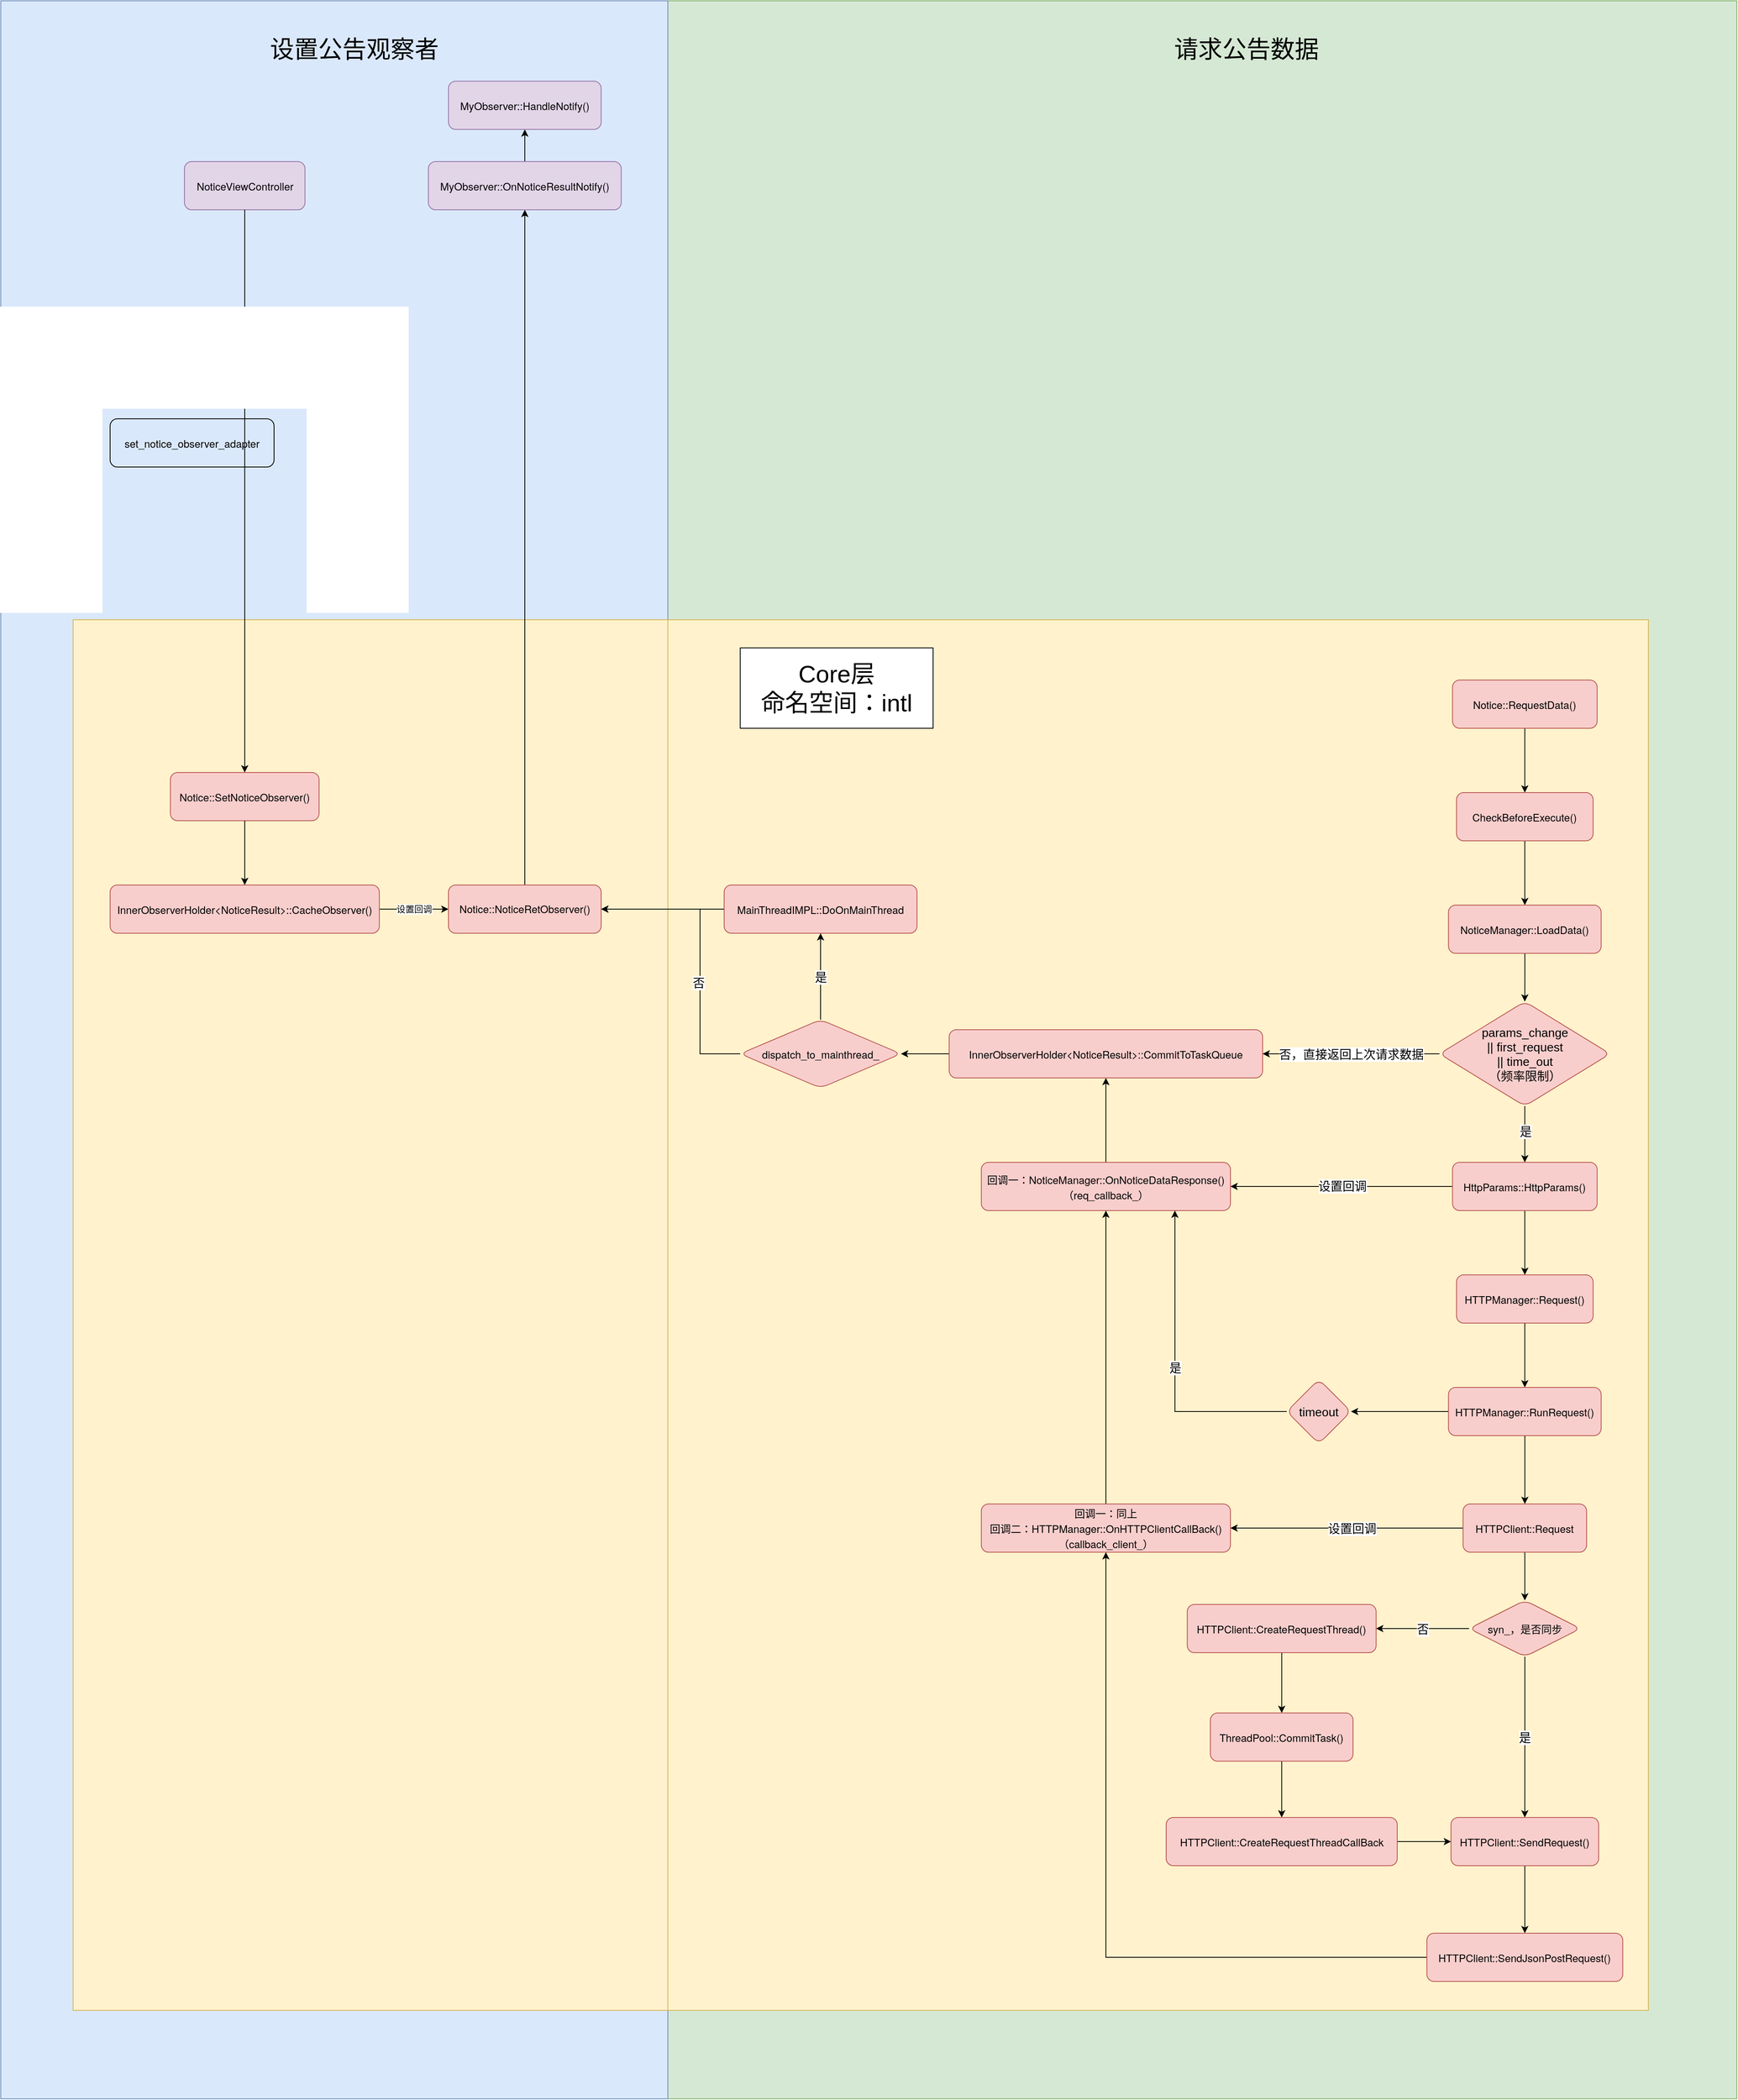 <mxfile version="16.2.2" type="github">
  <diagram id="6XFbxVQVuKEcNsSUs57a" name="Page-1">
    <mxGraphModel dx="2969" dy="2679" grid="1" gridSize="10" guides="1" tooltips="1" connect="1" arrows="1" fold="1" page="1" pageScale="1" pageWidth="827" pageHeight="1169" math="0" shadow="0">
      <root>
        <mxCell id="0" />
        <mxCell id="1" parent="0" />
        <mxCell id="9o9Hv40ZOTva89XY0RwB-3" value="" style="rounded=0;whiteSpace=wrap;html=1;fillColor=#d5e8d4;strokeColor=#82b366;" vertex="1" parent="1">
          <mxGeometry x="720" y="-710" width="1330" height="2610" as="geometry" />
        </mxCell>
        <mxCell id="9o9Hv40ZOTva89XY0RwB-6" value="" style="rounded=0;whiteSpace=wrap;html=1;fontSize=30;fillColor=#fff2cc;strokeColor=#d6b656;" vertex="1" parent="1">
          <mxGeometry x="720" y="60" width="1220" height="1730" as="geometry" />
        </mxCell>
        <mxCell id="9o9Hv40ZOTva89XY0RwB-2" value="" style="rounded=0;whiteSpace=wrap;html=1;fillColor=#dae8fc;strokeColor=#6c8ebf;" vertex="1" parent="1">
          <mxGeometry x="-110" y="-710" width="830" height="2610" as="geometry" />
        </mxCell>
        <mxCell id="fM-EarZWubq1FICwGO90-23" value="" style="group;fillColor=#fff2cc;strokeColor=#d6b656;container=0;" parent="1" vertex="1" connectable="0">
          <mxGeometry x="-20" y="60" width="740" height="1730" as="geometry" />
        </mxCell>
        <mxCell id="fM-EarZWubq1FICwGO90-13" value="设置回调" style="edgeStyle=orthogonalEdgeStyle;rounded=0;orthogonalLoop=1;jettySize=auto;html=1;" parent="1" source="fM-EarZWubq1FICwGO90-6" target="fM-EarZWubq1FICwGO90-12" edge="1">
          <mxGeometry relative="1" as="geometry" />
        </mxCell>
        <mxCell id="fM-EarZWubq1FICwGO90-15" value="" style="edgeStyle=orthogonalEdgeStyle;rounded=0;orthogonalLoop=1;jettySize=auto;html=1;" parent="1" source="fM-EarZWubq1FICwGO90-12" target="fM-EarZWubq1FICwGO90-14" edge="1">
          <mxGeometry relative="1" as="geometry" />
        </mxCell>
        <mxCell id="fM-EarZWubq1FICwGO90-12" value="&lt;span style=&quot;font-family: &amp;#34;helvetica neue&amp;#34; ; font-size: 13px&quot;&gt;Notice::NoticeRetObserver()&lt;/span&gt;" style="whiteSpace=wrap;html=1;rounded=1;fillColor=#f8cecc;strokeColor=#b85450;" parent="1" vertex="1">
          <mxGeometry x="447" y="390" width="190" height="60" as="geometry" />
        </mxCell>
        <mxCell id="fM-EarZWubq1FICwGO90-17" value="" style="edgeStyle=orthogonalEdgeStyle;rounded=0;orthogonalLoop=1;jettySize=auto;html=1;" parent="1" source="fM-EarZWubq1FICwGO90-14" target="fM-EarZWubq1FICwGO90-16" edge="1">
          <mxGeometry relative="1" as="geometry" />
        </mxCell>
        <mxCell id="fM-EarZWubq1FICwGO90-14" value="&lt;p style=&quot;margin: 0px ; font-stretch: normal ; font-size: 13px ; line-height: normal ; font-family: &amp;#34;helvetica neue&amp;#34;&quot;&gt;MyObserver::OnNoticeResultNotify()&lt;/p&gt;" style="whiteSpace=wrap;html=1;rounded=1;fillColor=#e1d5e7;strokeColor=#9673a6;" parent="1" vertex="1">
          <mxGeometry x="422" y="-510" width="240" height="60" as="geometry" />
        </mxCell>
        <mxCell id="fM-EarZWubq1FICwGO90-16" value="&lt;p style=&quot;margin: 0px ; font-stretch: normal ; font-size: 13px ; line-height: normal ; font-family: &amp;#34;helvetica neue&amp;#34;&quot;&gt;MyObserver::HandleNotify()&lt;/p&gt;" style="whiteSpace=wrap;html=1;rounded=1;fillColor=#e1d5e7;strokeColor=#9673a6;" parent="1" vertex="1">
          <mxGeometry x="447" y="-610" width="190" height="60" as="geometry" />
        </mxCell>
        <mxCell id="fM-EarZWubq1FICwGO90-22" value="设置公告观察者" style="text;html=1;strokeColor=none;fillColor=none;align=center;verticalAlign=middle;whiteSpace=wrap;rounded=0;fontSize=30;" parent="1" vertex="1">
          <mxGeometry x="200" y="-690" width="260" height="80" as="geometry" />
        </mxCell>
        <mxCell id="fM-EarZWubq1FICwGO90-24" value="请求公告数据" style="text;html=1;strokeColor=none;fillColor=none;align=center;verticalAlign=middle;whiteSpace=wrap;rounded=0;fontSize=30;" parent="1" vertex="1">
          <mxGeometry x="1310" y="-690" width="260" height="80" as="geometry" />
        </mxCell>
        <mxCell id="fM-EarZWubq1FICwGO90-27" value="" style="edgeStyle=orthogonalEdgeStyle;rounded=0;orthogonalLoop=1;jettySize=auto;html=1;fontSize=15;" parent="1" source="fM-EarZWubq1FICwGO90-25" target="fM-EarZWubq1FICwGO90-26" edge="1">
          <mxGeometry relative="1" as="geometry" />
        </mxCell>
        <mxCell id="fM-EarZWubq1FICwGO90-25" value="&lt;p style=&quot;margin: 0px ; font-stretch: normal ; font-size: 13px ; line-height: normal ; font-family: &amp;#34;helvetica neue&amp;#34;&quot;&gt;Notice::RequestData()&lt;/p&gt;" style="rounded=1;whiteSpace=wrap;html=1;fontSize=15;fillColor=#f8cecc;strokeColor=#b85450;" parent="1" vertex="1">
          <mxGeometry x="1696.25" y="135" width="180" height="60" as="geometry" />
        </mxCell>
        <mxCell id="fM-EarZWubq1FICwGO90-29" value="" style="edgeStyle=orthogonalEdgeStyle;rounded=0;orthogonalLoop=1;jettySize=auto;html=1;fontSize=15;" parent="1" source="fM-EarZWubq1FICwGO90-26" target="fM-EarZWubq1FICwGO90-28" edge="1">
          <mxGeometry relative="1" as="geometry" />
        </mxCell>
        <mxCell id="fM-EarZWubq1FICwGO90-26" value="&lt;p style=&quot;margin: 0px ; font-stretch: normal ; font-size: 13px ; line-height: normal ; font-family: &amp;#34;helvetica neue&amp;#34;&quot;&gt;CheckBeforeExecute()&lt;/p&gt;" style="whiteSpace=wrap;html=1;fontSize=15;rounded=1;fillColor=#f8cecc;strokeColor=#b85450;" parent="1" vertex="1">
          <mxGeometry x="1701.25" y="275" width="170" height="60" as="geometry" />
        </mxCell>
        <mxCell id="fM-EarZWubq1FICwGO90-286" value="" style="edgeStyle=orthogonalEdgeStyle;rounded=0;orthogonalLoop=1;jettySize=auto;html=1;fontSize=15;" parent="1" source="fM-EarZWubq1FICwGO90-28" target="fM-EarZWubq1FICwGO90-285" edge="1">
          <mxGeometry relative="1" as="geometry" />
        </mxCell>
        <mxCell id="fM-EarZWubq1FICwGO90-28" value="&lt;p style=&quot;margin: 0px ; font-stretch: normal ; font-size: 13px ; line-height: normal ; font-family: &amp;#34;helvetica neue&amp;#34;&quot;&gt;NoticeManager::LoadData()&lt;/p&gt;" style="whiteSpace=wrap;html=1;fontSize=15;rounded=1;fillColor=#f8cecc;strokeColor=#b85450;" parent="1" vertex="1">
          <mxGeometry x="1691.25" y="415" width="190" height="60" as="geometry" />
        </mxCell>
        <mxCell id="fM-EarZWubq1FICwGO90-33" value="" style="edgeStyle=orthogonalEdgeStyle;rounded=0;orthogonalLoop=1;jettySize=auto;html=1;fontSize=15;" parent="1" source="fM-EarZWubq1FICwGO90-30" target="fM-EarZWubq1FICwGO90-32" edge="1">
          <mxGeometry relative="1" as="geometry" />
        </mxCell>
        <mxCell id="fM-EarZWubq1FICwGO90-35" value="设置回调" style="edgeLabel;html=1;align=center;verticalAlign=middle;resizable=0;points=[];fontSize=15;" parent="fM-EarZWubq1FICwGO90-33" vertex="1" connectable="0">
          <mxGeometry y="-1" relative="1" as="geometry">
            <mxPoint as="offset" />
          </mxGeometry>
        </mxCell>
        <mxCell id="fM-EarZWubq1FICwGO90-37" value="" style="edgeStyle=orthogonalEdgeStyle;rounded=0;orthogonalLoop=1;jettySize=auto;html=1;fontSize=15;" parent="1" source="fM-EarZWubq1FICwGO90-30" target="fM-EarZWubq1FICwGO90-36" edge="1">
          <mxGeometry relative="1" as="geometry" />
        </mxCell>
        <mxCell id="fM-EarZWubq1FICwGO90-30" value="&lt;p style=&quot;margin: 0px ; font-stretch: normal ; font-size: 13px ; line-height: normal ; font-family: &amp;#34;helvetica neue&amp;#34;&quot;&gt;HttpParams::HttpParams()&lt;/p&gt;" style="whiteSpace=wrap;html=1;fontSize=15;rounded=1;fillColor=#f8cecc;strokeColor=#b85450;" parent="1" vertex="1">
          <mxGeometry x="1696.25" y="735" width="180" height="60" as="geometry" />
        </mxCell>
        <mxCell id="fM-EarZWubq1FICwGO90-327" style="edgeStyle=orthogonalEdgeStyle;rounded=0;orthogonalLoop=1;jettySize=auto;html=1;exitX=0.5;exitY=0;exitDx=0;exitDy=0;entryX=0.5;entryY=1;entryDx=0;entryDy=0;fontSize=15;" parent="1" source="fM-EarZWubq1FICwGO90-32" target="fM-EarZWubq1FICwGO90-289" edge="1">
          <mxGeometry relative="1" as="geometry" />
        </mxCell>
        <mxCell id="fM-EarZWubq1FICwGO90-32" value="&lt;p style=&quot;margin: 0px ; font-stretch: normal ; font-size: 13px ; line-height: normal ; font-family: &amp;#34;helvetica neue&amp;#34;&quot;&gt;回调一：NoticeManager::OnNoticeDataResponse()（&lt;span style=&quot;font-family: &amp;#34;helvetica neue&amp;#34;&quot;&gt;req_callback_&lt;/span&gt;）&lt;/p&gt;" style="whiteSpace=wrap;html=1;fontSize=15;rounded=1;fillColor=#f8cecc;strokeColor=#b85450;" parent="1" vertex="1">
          <mxGeometry x="1110.0" y="735" width="310" height="60" as="geometry" />
        </mxCell>
        <mxCell id="fM-EarZWubq1FICwGO90-280" value="" style="edgeStyle=orthogonalEdgeStyle;rounded=0;orthogonalLoop=1;jettySize=auto;html=1;fontSize=15;" parent="1" source="fM-EarZWubq1FICwGO90-36" target="fM-EarZWubq1FICwGO90-279" edge="1">
          <mxGeometry relative="1" as="geometry" />
        </mxCell>
        <mxCell id="fM-EarZWubq1FICwGO90-36" value="&lt;p style=&quot;margin: 0px ; font-stretch: normal ; font-size: 13px ; line-height: normal ; font-family: &amp;#34;helvetica neue&amp;#34;&quot;&gt;HTTPManager::Request()&lt;/p&gt;" style="whiteSpace=wrap;html=1;fontSize=15;rounded=1;fillColor=#f8cecc;strokeColor=#b85450;" parent="1" vertex="1">
          <mxGeometry x="1701.25" y="875" width="170" height="60" as="geometry" />
        </mxCell>
        <mxCell id="fM-EarZWubq1FICwGO90-282" value="" style="edgeStyle=orthogonalEdgeStyle;rounded=0;orthogonalLoop=1;jettySize=auto;html=1;fontSize=15;" parent="1" source="fM-EarZWubq1FICwGO90-279" target="fM-EarZWubq1FICwGO90-281" edge="1">
          <mxGeometry relative="1" as="geometry" />
        </mxCell>
        <mxCell id="fM-EarZWubq1FICwGO90-303" value="" style="edgeStyle=orthogonalEdgeStyle;rounded=0;orthogonalLoop=1;jettySize=auto;html=1;fontSize=15;" parent="1" source="fM-EarZWubq1FICwGO90-279" target="fM-EarZWubq1FICwGO90-302" edge="1">
          <mxGeometry relative="1" as="geometry" />
        </mxCell>
        <mxCell id="fM-EarZWubq1FICwGO90-279" value="&lt;p style=&quot;margin: 0px ; font-stretch: normal ; font-size: 13px ; line-height: normal ; font-family: &amp;#34;helvetica neue&amp;#34;&quot;&gt;HTTPManager::RunRequest()&lt;/p&gt;" style="whiteSpace=wrap;html=1;fontSize=15;rounded=1;fillColor=#f8cecc;strokeColor=#b85450;" parent="1" vertex="1">
          <mxGeometry x="1691.25" y="1015" width="190" height="60" as="geometry" />
        </mxCell>
        <mxCell id="fM-EarZWubq1FICwGO90-283" value="是" style="edgeStyle=orthogonalEdgeStyle;rounded=0;orthogonalLoop=1;jettySize=auto;html=1;exitX=0;exitY=0.5;exitDx=0;exitDy=0;fontSize=15;entryX=0.777;entryY=1;entryDx=0;entryDy=0;entryPerimeter=0;" parent="1" source="fM-EarZWubq1FICwGO90-281" target="fM-EarZWubq1FICwGO90-32" edge="1">
          <mxGeometry relative="1" as="geometry">
            <mxPoint x="1350" y="810" as="targetPoint" />
            <Array as="points">
              <mxPoint x="1351" y="1045" />
            </Array>
          </mxGeometry>
        </mxCell>
        <mxCell id="fM-EarZWubq1FICwGO90-281" value="timeout" style="rhombus;whiteSpace=wrap;html=1;fontSize=15;rounded=1;fillColor=#f8cecc;strokeColor=#b85450;" parent="1" vertex="1">
          <mxGeometry x="1490" y="1005" width="80" height="80" as="geometry" />
        </mxCell>
        <mxCell id="fM-EarZWubq1FICwGO90-287" style="edgeStyle=orthogonalEdgeStyle;rounded=0;orthogonalLoop=1;jettySize=auto;html=1;exitX=0.5;exitY=1;exitDx=0;exitDy=0;entryX=0.5;entryY=0;entryDx=0;entryDy=0;fontSize=15;" parent="1" source="fM-EarZWubq1FICwGO90-285" target="fM-EarZWubq1FICwGO90-30" edge="1">
          <mxGeometry relative="1" as="geometry" />
        </mxCell>
        <mxCell id="fM-EarZWubq1FICwGO90-288" value="是" style="edgeLabel;html=1;align=center;verticalAlign=middle;resizable=0;points=[];fontSize=15;" parent="fM-EarZWubq1FICwGO90-287" vertex="1" connectable="0">
          <mxGeometry x="-0.125" y="2" relative="1" as="geometry">
            <mxPoint x="-2" as="offset" />
          </mxGeometry>
        </mxCell>
        <mxCell id="fM-EarZWubq1FICwGO90-290" value="否，直接返回上次请求数据" style="edgeStyle=orthogonalEdgeStyle;rounded=0;orthogonalLoop=1;jettySize=auto;html=1;fontSize=15;" parent="1" source="fM-EarZWubq1FICwGO90-285" target="fM-EarZWubq1FICwGO90-289" edge="1">
          <mxGeometry relative="1" as="geometry" />
        </mxCell>
        <mxCell id="fM-EarZWubq1FICwGO90-285" value="params_change &lt;br&gt;||&amp;nbsp;first_request &lt;br&gt;|| time_out&lt;br&gt;（频率限制）" style="rhombus;whiteSpace=wrap;html=1;fontSize=15;rounded=1;fillColor=#f8cecc;strokeColor=#b85450;" parent="1" vertex="1">
          <mxGeometry x="1680" y="535" width="212.5" height="130" as="geometry" />
        </mxCell>
        <mxCell id="fM-EarZWubq1FICwGO90-293" value="" style="edgeStyle=orthogonalEdgeStyle;rounded=0;orthogonalLoop=1;jettySize=auto;html=1;fontSize=15;exitX=0;exitY=0.5;exitDx=0;exitDy=0;" parent="1" source="fM-EarZWubq1FICwGO90-289" target="fM-EarZWubq1FICwGO90-292" edge="1">
          <mxGeometry relative="1" as="geometry">
            <mxPoint x="1060" y="600" as="sourcePoint" />
          </mxGeometry>
        </mxCell>
        <mxCell id="fM-EarZWubq1FICwGO90-289" value="&lt;p style=&quot;margin: 0px ; font-stretch: normal ; font-size: 13px ; line-height: normal ; font-family: &amp;#34;helvetica neue&amp;#34;&quot;&gt;InnerObserverHolder&amp;lt;NoticeResult&amp;gt;::CommitToTaskQueue&lt;/p&gt;" style="whiteSpace=wrap;html=1;fontSize=15;rounded=1;fillColor=#f8cecc;strokeColor=#b85450;" parent="1" vertex="1">
          <mxGeometry x="1070" y="570" width="390" height="60" as="geometry" />
        </mxCell>
        <mxCell id="fM-EarZWubq1FICwGO90-296" value="是" style="edgeStyle=orthogonalEdgeStyle;rounded=0;orthogonalLoop=1;jettySize=auto;html=1;fontSize=15;" parent="1" source="fM-EarZWubq1FICwGO90-292" target="fM-EarZWubq1FICwGO90-295" edge="1">
          <mxGeometry relative="1" as="geometry" />
        </mxCell>
        <mxCell id="fM-EarZWubq1FICwGO90-299" style="edgeStyle=orthogonalEdgeStyle;rounded=0;orthogonalLoop=1;jettySize=auto;html=1;exitX=0;exitY=0.5;exitDx=0;exitDy=0;entryX=1;entryY=0.5;entryDx=0;entryDy=0;fontSize=15;" parent="1" source="fM-EarZWubq1FICwGO90-292" target="fM-EarZWubq1FICwGO90-12" edge="1">
          <mxGeometry relative="1" as="geometry">
            <Array as="points">
              <mxPoint x="760" y="600" />
              <mxPoint x="760" y="420" />
            </Array>
          </mxGeometry>
        </mxCell>
        <mxCell id="fM-EarZWubq1FICwGO90-301" value="否" style="edgeLabel;html=1;align=center;verticalAlign=middle;resizable=0;points=[];fontSize=15;" parent="fM-EarZWubq1FICwGO90-299" vertex="1" connectable="0">
          <mxGeometry x="-0.703" y="-2" relative="1" as="geometry">
            <mxPoint x="-4" y="-87" as="offset" />
          </mxGeometry>
        </mxCell>
        <mxCell id="fM-EarZWubq1FICwGO90-292" value="&lt;p style=&quot;margin: 0px ; font-stretch: normal ; font-size: 13px ; line-height: normal ; font-family: &amp;#34;helvetica neue&amp;#34;&quot;&gt;dispatch_to_mainthread_&lt;/p&gt;" style="rhombus;whiteSpace=wrap;html=1;fontSize=15;rounded=1;fillColor=#f8cecc;strokeColor=#b85450;" parent="1" vertex="1">
          <mxGeometry x="810" y="557.5" width="200" height="85" as="geometry" />
        </mxCell>
        <mxCell id="fM-EarZWubq1FICwGO90-298" style="edgeStyle=orthogonalEdgeStyle;rounded=0;orthogonalLoop=1;jettySize=auto;html=1;exitX=0;exitY=0.5;exitDx=0;exitDy=0;entryX=1;entryY=0.5;entryDx=0;entryDy=0;fontSize=15;" parent="1" source="fM-EarZWubq1FICwGO90-295" target="fM-EarZWubq1FICwGO90-12" edge="1">
          <mxGeometry relative="1" as="geometry" />
        </mxCell>
        <mxCell id="fM-EarZWubq1FICwGO90-295" value="&lt;p style=&quot;margin: 0px ; font-stretch: normal ; font-size: 13px ; line-height: normal ; font-family: &amp;#34;helvetica neue&amp;#34;&quot;&gt;MainThreadIMPL::DoOnMainThread&lt;/p&gt;" style="whiteSpace=wrap;html=1;fontSize=15;rounded=1;fillColor=#f8cecc;strokeColor=#b85450;" parent="1" vertex="1">
          <mxGeometry x="790" y="390" width="240" height="60" as="geometry" />
        </mxCell>
        <mxCell id="fM-EarZWubq1FICwGO90-305" value="" style="edgeStyle=orthogonalEdgeStyle;rounded=0;orthogonalLoop=1;jettySize=auto;html=1;fontSize=15;" parent="1" source="fM-EarZWubq1FICwGO90-302" target="fM-EarZWubq1FICwGO90-304" edge="1">
          <mxGeometry relative="1" as="geometry" />
        </mxCell>
        <mxCell id="fM-EarZWubq1FICwGO90-306" value="设置回调" style="edgeLabel;html=1;align=center;verticalAlign=middle;resizable=0;points=[];fontSize=15;" parent="fM-EarZWubq1FICwGO90-305" vertex="1" connectable="0">
          <mxGeometry x="-0.074" y="-2" relative="1" as="geometry">
            <mxPoint x="-5" y="2" as="offset" />
          </mxGeometry>
        </mxCell>
        <mxCell id="fM-EarZWubq1FICwGO90-309" value="" style="edgeStyle=orthogonalEdgeStyle;rounded=0;orthogonalLoop=1;jettySize=auto;html=1;fontSize=15;" parent="1" source="fM-EarZWubq1FICwGO90-302" target="fM-EarZWubq1FICwGO90-308" edge="1">
          <mxGeometry relative="1" as="geometry" />
        </mxCell>
        <mxCell id="fM-EarZWubq1FICwGO90-302" value="&lt;p style=&quot;margin: 0px ; font-stretch: normal ; font-size: 13px ; line-height: normal ; font-family: &amp;#34;helvetica neue&amp;#34;&quot;&gt;HTTPClient::Request&lt;/p&gt;" style="whiteSpace=wrap;html=1;fontSize=15;rounded=1;fillColor=#f8cecc;strokeColor=#b85450;" parent="1" vertex="1">
          <mxGeometry x="1709.39" y="1160" width="153.75" height="60" as="geometry" />
        </mxCell>
        <mxCell id="fM-EarZWubq1FICwGO90-316" style="edgeStyle=orthogonalEdgeStyle;rounded=0;orthogonalLoop=1;jettySize=auto;html=1;exitX=0.5;exitY=0;exitDx=0;exitDy=0;entryX=0.5;entryY=1;entryDx=0;entryDy=0;fontSize=15;" parent="1" source="fM-EarZWubq1FICwGO90-304" target="fM-EarZWubq1FICwGO90-32" edge="1">
          <mxGeometry relative="1" as="geometry" />
        </mxCell>
        <mxCell id="fM-EarZWubq1FICwGO90-304" value="&lt;p style=&quot;margin: 0px ; font-stretch: normal ; font-size: 13px ; line-height: normal ; font-family: &amp;#34;helvetica neue&amp;#34;&quot;&gt;回调一：同上&lt;/p&gt;&lt;p style=&quot;margin: 0px ; font-stretch: normal ; font-size: 13px ; line-height: normal ; font-family: &amp;#34;helvetica neue&amp;#34;&quot;&gt;回调二：HTTPManager::OnHTTPClientCallBack()（&lt;span style=&quot;font-family: &amp;#34;helvetica neue&amp;#34;&quot;&gt;callback_client_&lt;/span&gt;）&lt;/p&gt;" style="whiteSpace=wrap;html=1;fontSize=15;rounded=1;fillColor=#f8cecc;strokeColor=#b85450;" parent="1" vertex="1">
          <mxGeometry x="1110" y="1160" width="309.99" height="60" as="geometry" />
        </mxCell>
        <mxCell id="fM-EarZWubq1FICwGO90-311" value="是" style="edgeStyle=orthogonalEdgeStyle;rounded=0;orthogonalLoop=1;jettySize=auto;html=1;fontSize=15;" parent="1" source="fM-EarZWubq1FICwGO90-308" target="fM-EarZWubq1FICwGO90-310" edge="1">
          <mxGeometry relative="1" as="geometry" />
        </mxCell>
        <mxCell id="fM-EarZWubq1FICwGO90-313" value="否" style="edgeStyle=orthogonalEdgeStyle;rounded=0;orthogonalLoop=1;jettySize=auto;html=1;fontSize=15;" parent="1" source="fM-EarZWubq1FICwGO90-308" target="fM-EarZWubq1FICwGO90-312" edge="1">
          <mxGeometry relative="1" as="geometry" />
        </mxCell>
        <mxCell id="fM-EarZWubq1FICwGO90-308" value="&lt;p style=&quot;margin: 0px ; font-stretch: normal ; font-size: 13px ; line-height: normal ; font-family: &amp;#34;helvetica neue&amp;#34;&quot;&gt;syn_，是否同步&lt;/p&gt;" style="rhombus;whiteSpace=wrap;html=1;fontSize=15;rounded=1;fillColor=#f8cecc;strokeColor=#b85450;" parent="1" vertex="1">
          <mxGeometry x="1716.88" y="1280" width="138.75" height="70" as="geometry" />
        </mxCell>
        <mxCell id="fM-EarZWubq1FICwGO90-315" value="" style="edgeStyle=orthogonalEdgeStyle;rounded=0;orthogonalLoop=1;jettySize=auto;html=1;fontSize=15;" parent="1" source="fM-EarZWubq1FICwGO90-310" target="fM-EarZWubq1FICwGO90-314" edge="1">
          <mxGeometry relative="1" as="geometry" />
        </mxCell>
        <mxCell id="fM-EarZWubq1FICwGO90-310" value="&lt;p style=&quot;margin: 0px ; font-stretch: normal ; font-size: 13px ; line-height: normal ; font-family: &amp;#34;helvetica neue&amp;#34;&quot;&gt;HTTPClient::SendRequest()&lt;/p&gt;" style="whiteSpace=wrap;html=1;fontSize=15;rounded=1;fillColor=#f8cecc;strokeColor=#b85450;" parent="1" vertex="1">
          <mxGeometry x="1694.4" y="1550" width="183.74" height="60" as="geometry" />
        </mxCell>
        <mxCell id="fM-EarZWubq1FICwGO90-321" value="" style="edgeStyle=orthogonalEdgeStyle;rounded=0;orthogonalLoop=1;jettySize=auto;html=1;fontSize=15;" parent="1" source="fM-EarZWubq1FICwGO90-312" target="fM-EarZWubq1FICwGO90-320" edge="1">
          <mxGeometry relative="1" as="geometry" />
        </mxCell>
        <mxCell id="fM-EarZWubq1FICwGO90-312" value="&lt;p style=&quot;margin: 0px ; font-stretch: normal ; font-size: 13px ; line-height: normal ; font-family: &amp;#34;helvetica neue&amp;#34;&quot;&gt;HTTPClient::CreateRequestThread()&lt;/p&gt;" style="whiteSpace=wrap;html=1;fontSize=15;rounded=1;fillColor=#f8cecc;strokeColor=#b85450;" parent="1" vertex="1">
          <mxGeometry x="1366.26" y="1285" width="234.99" height="60" as="geometry" />
        </mxCell>
        <mxCell id="fM-EarZWubq1FICwGO90-319" style="edgeStyle=orthogonalEdgeStyle;rounded=0;orthogonalLoop=1;jettySize=auto;html=1;entryX=0.5;entryY=1;entryDx=0;entryDy=0;fontSize=15;exitX=0;exitY=0.5;exitDx=0;exitDy=0;" parent="1" source="fM-EarZWubq1FICwGO90-314" target="fM-EarZWubq1FICwGO90-304" edge="1">
          <mxGeometry relative="1" as="geometry">
            <mxPoint x="2030" y="1720" as="sourcePoint" />
          </mxGeometry>
        </mxCell>
        <mxCell id="fM-EarZWubq1FICwGO90-314" value="&lt;p style=&quot;margin: 0px ; font-stretch: normal ; font-size: 13px ; line-height: normal ; font-family: &amp;#34;helvetica neue&amp;#34;&quot;&gt;HTTPClient::SendJsonPostRequest()&lt;/p&gt;" style="whiteSpace=wrap;html=1;fontSize=15;rounded=1;fillColor=#f8cecc;strokeColor=#b85450;" parent="1" vertex="1">
          <mxGeometry x="1664.39" y="1694" width="243.73" height="60" as="geometry" />
        </mxCell>
        <mxCell id="fM-EarZWubq1FICwGO90-323" value="" style="edgeStyle=orthogonalEdgeStyle;rounded=0;orthogonalLoop=1;jettySize=auto;html=1;fontSize=15;" parent="1" source="fM-EarZWubq1FICwGO90-320" target="fM-EarZWubq1FICwGO90-322" edge="1">
          <mxGeometry relative="1" as="geometry" />
        </mxCell>
        <mxCell id="fM-EarZWubq1FICwGO90-320" value="&lt;p style=&quot;margin: 0px ; font-stretch: normal ; font-size: 13px ; line-height: normal ; font-family: &amp;#34;helvetica neue&amp;#34;&quot;&gt;ThreadPool::CommitTask()&lt;/p&gt;" style="whiteSpace=wrap;html=1;fontSize=15;rounded=1;fillColor=#f8cecc;strokeColor=#b85450;" parent="1" vertex="1">
          <mxGeometry x="1395.01" y="1420" width="177.49" height="60" as="geometry" />
        </mxCell>
        <mxCell id="fM-EarZWubq1FICwGO90-325" style="edgeStyle=orthogonalEdgeStyle;rounded=0;orthogonalLoop=1;jettySize=auto;html=1;exitX=1;exitY=0.5;exitDx=0;exitDy=0;entryX=0;entryY=0.5;entryDx=0;entryDy=0;fontSize=15;" parent="1" source="fM-EarZWubq1FICwGO90-322" target="fM-EarZWubq1FICwGO90-310" edge="1">
          <mxGeometry relative="1" as="geometry" />
        </mxCell>
        <mxCell id="fM-EarZWubq1FICwGO90-322" value="&lt;p style=&quot;margin: 0px ; font-stretch: normal ; font-size: 13px ; line-height: normal ; font-family: &amp;#34;helvetica neue&amp;#34;&quot;&gt;HTTPClient::CreateRequestThreadCallBack&lt;/p&gt;" style="whiteSpace=wrap;html=1;fontSize=15;rounded=1;fillColor=#f8cecc;strokeColor=#b85450;" parent="1" vertex="1">
          <mxGeometry x="1340" y="1550" width="287.5" height="60" as="geometry" />
        </mxCell>
        <mxCell id="fM-EarZWubq1FICwGO90-21" value="&lt;font style=&quot;font-size: 30px&quot;&gt;Core层&lt;br style=&quot;font-size: 30px&quot;&gt;命名空间：intl&lt;/font&gt;" style="rounded=0;whiteSpace=wrap;html=1;fontSize=30;" parent="1" vertex="1">
          <mxGeometry x="810" y="95" width="240" height="100" as="geometry" />
        </mxCell>
        <mxCell id="fM-EarZWubq1FICwGO90-1" value="&lt;p style=&quot;margin: 0px ; font-stretch: normal ; font-size: 13px ; line-height: normal ; font-family: &amp;#34;helvetica neue&amp;#34;&quot;&gt;NoticeViewController&lt;/p&gt;" style="rounded=1;whiteSpace=wrap;html=1;fillColor=#e1d5e7;strokeColor=#9673a6;" parent="1" vertex="1">
          <mxGeometry x="118.5" y="-510" width="150" height="60" as="geometry" />
        </mxCell>
        <mxCell id="fM-EarZWubq1FICwGO90-2" value="&lt;p style=&quot;margin: 0px ; font-stretch: normal ; font-size: 13px ; line-height: normal ; font-family: &amp;#34;helvetica neue&amp;#34;&quot;&gt;Notice::SetNoticeObserver()&lt;/p&gt;" style="whiteSpace=wrap;html=1;rounded=1;fillColor=#f8cecc;strokeColor=#b85450;" parent="1" vertex="1">
          <mxGeometry x="101" y="250" width="185" height="60" as="geometry" />
        </mxCell>
        <mxCell id="fM-EarZWubq1FICwGO90-3" value="" style="edgeStyle=orthogonalEdgeStyle;rounded=0;orthogonalLoop=1;jettySize=auto;html=1;" parent="1" source="fM-EarZWubq1FICwGO90-1" target="fM-EarZWubq1FICwGO90-2" edge="1">
          <mxGeometry relative="1" as="geometry" />
        </mxCell>
        <mxCell id="fM-EarZWubq1FICwGO90-6" value="&lt;p style=&quot;margin: 0px ; font-stretch: normal ; font-size: 13px ; line-height: normal ; font-family: &amp;#34;helvetica neue&amp;#34;&quot;&gt;InnerObserverHolder&amp;lt;NoticeResult&amp;gt;::CacheObserver()&lt;/p&gt;" style="whiteSpace=wrap;html=1;rounded=1;fillColor=#f8cecc;strokeColor=#b85450;" parent="1" vertex="1">
          <mxGeometry x="26" y="390" width="335" height="60" as="geometry" />
        </mxCell>
        <mxCell id="fM-EarZWubq1FICwGO90-7" value="" style="edgeStyle=orthogonalEdgeStyle;rounded=0;orthogonalLoop=1;jettySize=auto;html=1;" parent="1" source="fM-EarZWubq1FICwGO90-2" target="fM-EarZWubq1FICwGO90-6" edge="1">
          <mxGeometry relative="1" as="geometry" />
        </mxCell>
        <mxCell id="9o9Hv40ZOTva89XY0RwB-7" value="&lt;p style=&quot;margin: 0px ; font-stretch: normal ; font-size: 13px ; line-height: normal ; font-family: &amp;#34;helvetica neue&amp;#34;&quot;&gt;set_notice_observer_adapter&lt;/p&gt;" style="rounded=1;whiteSpace=wrap;html=1;fontSize=30;fillColor=none;gradientColor=none;" vertex="1" parent="1">
          <mxGeometry x="26" y="-190" width="204" height="60" as="geometry" />
        </mxCell>
      </root>
    </mxGraphModel>
  </diagram>
</mxfile>

